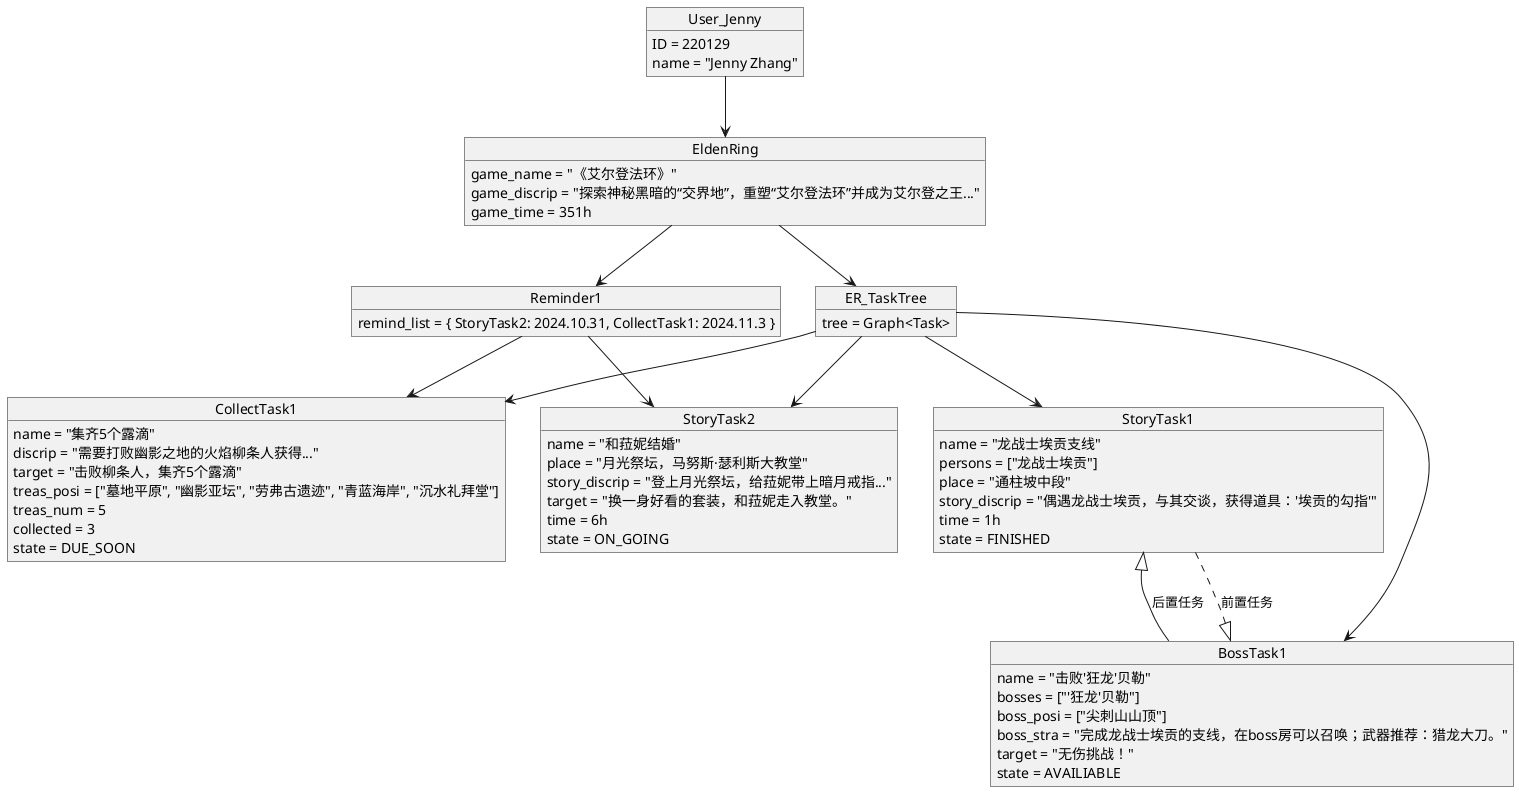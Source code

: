 @startuml Object Diagram
object User_Jenny {
    ID = 220129
    name = "Jenny Zhang"
}

object EldenRing {
    game_name = "《艾尔登法环》"
    game_discrip = "探索神秘黑暗的“交界地”，重塑“艾尔登法环”并成为艾尔登之王..."
    game_time = 351h
}

object ER_TaskTree {
    tree = Graph<Task>
}

object Reminder1 {
    remind_list = { StoryTask2: 2024.10.31, CollectTask1: 2024.11.3 }
}

object StoryTask2 {
    name = "和菈妮结婚"
    place = "月光祭坛，马努斯·瑟利斯大教堂"
    story_discrip = "登上月光祭坛，给菈妮带上暗月戒指..."
    target = "换一身好看的套装，和菈妮走入教堂。"
    time = 6h
    state = ON_GOING
}

object CollectTask1 {
    name = "集齐5个露滴"
    discrip = "需要打败幽影之地的火焰柳条人获得..."
    target = "击败柳条人，集齐5个露滴"
    treas_posi = ["墓地平原", "幽影亚坛", "劳弗古遗迹", "青蓝海岸", "沉水礼拜堂"]
    treas_num = 5
    collected = 3
    state = DUE_SOON
}

object BossTask1 {
    name = "击败'狂龙'贝勒"
    bosses = ["'狂龙'贝勒"]
    boss_posi = ["尖刺山山顶"]
    boss_stra = "完成龙战士埃贡的支线，在boss房可以召唤；武器推荐：猎龙大刀。"
    target = "无伤挑战！"
    state = AVAILIABLE
}

object StoryTask1 {
    name = "龙战士埃贡支线"
    persons = ["龙战士埃贡"]
    place = "通柱坡中段"
    story_discrip = "偶遇龙战士埃贡，与其交谈，获得道具：'埃贡的勾指'"
    time = 1h
    state = FINISHED
}

User_Jenny --> EldenRing
EldenRing --> ER_TaskTree
EldenRing --> Reminder1

ER_TaskTree --> StoryTask1
ER_TaskTree --> StoryTask2
ER_TaskTree --> CollectTask1
ER_TaskTree --> BossTask1

StoryTask1 ..|> BossTask1: 前置任务
StoryTask1 <|-- BossTask1: 后置任务

Reminder1 --> StoryTask2
Reminder1 --> CollectTask1

@enduml